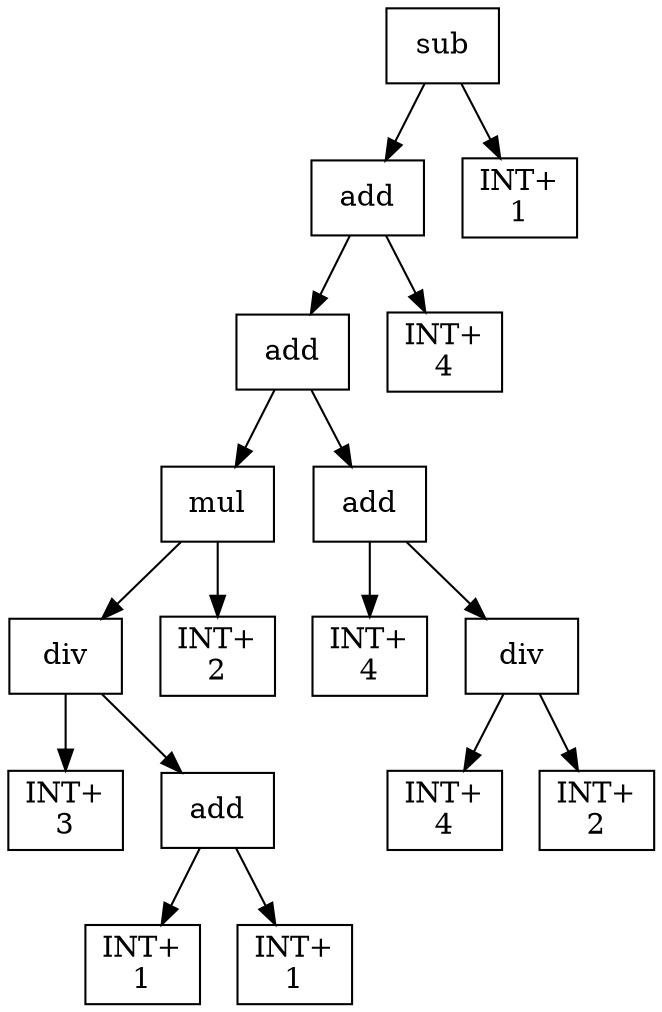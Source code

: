 digraph expr {
  node [shape=box];
  n1 [label="sub"];
  n2 [label="add"];
  n3 [label="add"];
  n4 [label="mul"];
  n5 [label="div"];
  n6 [label="INT+\n3"];
  n7 [label="add"];
  n8 [label="INT+\n1"];
  n9 [label="INT+\n1"];
  n7 -> n8;
  n7 -> n9;
  n5 -> n6;
  n5 -> n7;
  n10 [label="INT+\n2"];
  n4 -> n5;
  n4 -> n10;
  n11 [label="add"];
  n12 [label="INT+\n4"];
  n13 [label="div"];
  n14 [label="INT+\n4"];
  n15 [label="INT+\n2"];
  n13 -> n14;
  n13 -> n15;
  n11 -> n12;
  n11 -> n13;
  n3 -> n4;
  n3 -> n11;
  n16 [label="INT+\n4"];
  n2 -> n3;
  n2 -> n16;
  n17 [label="INT+\n1"];
  n1 -> n2;
  n1 -> n17;
}
